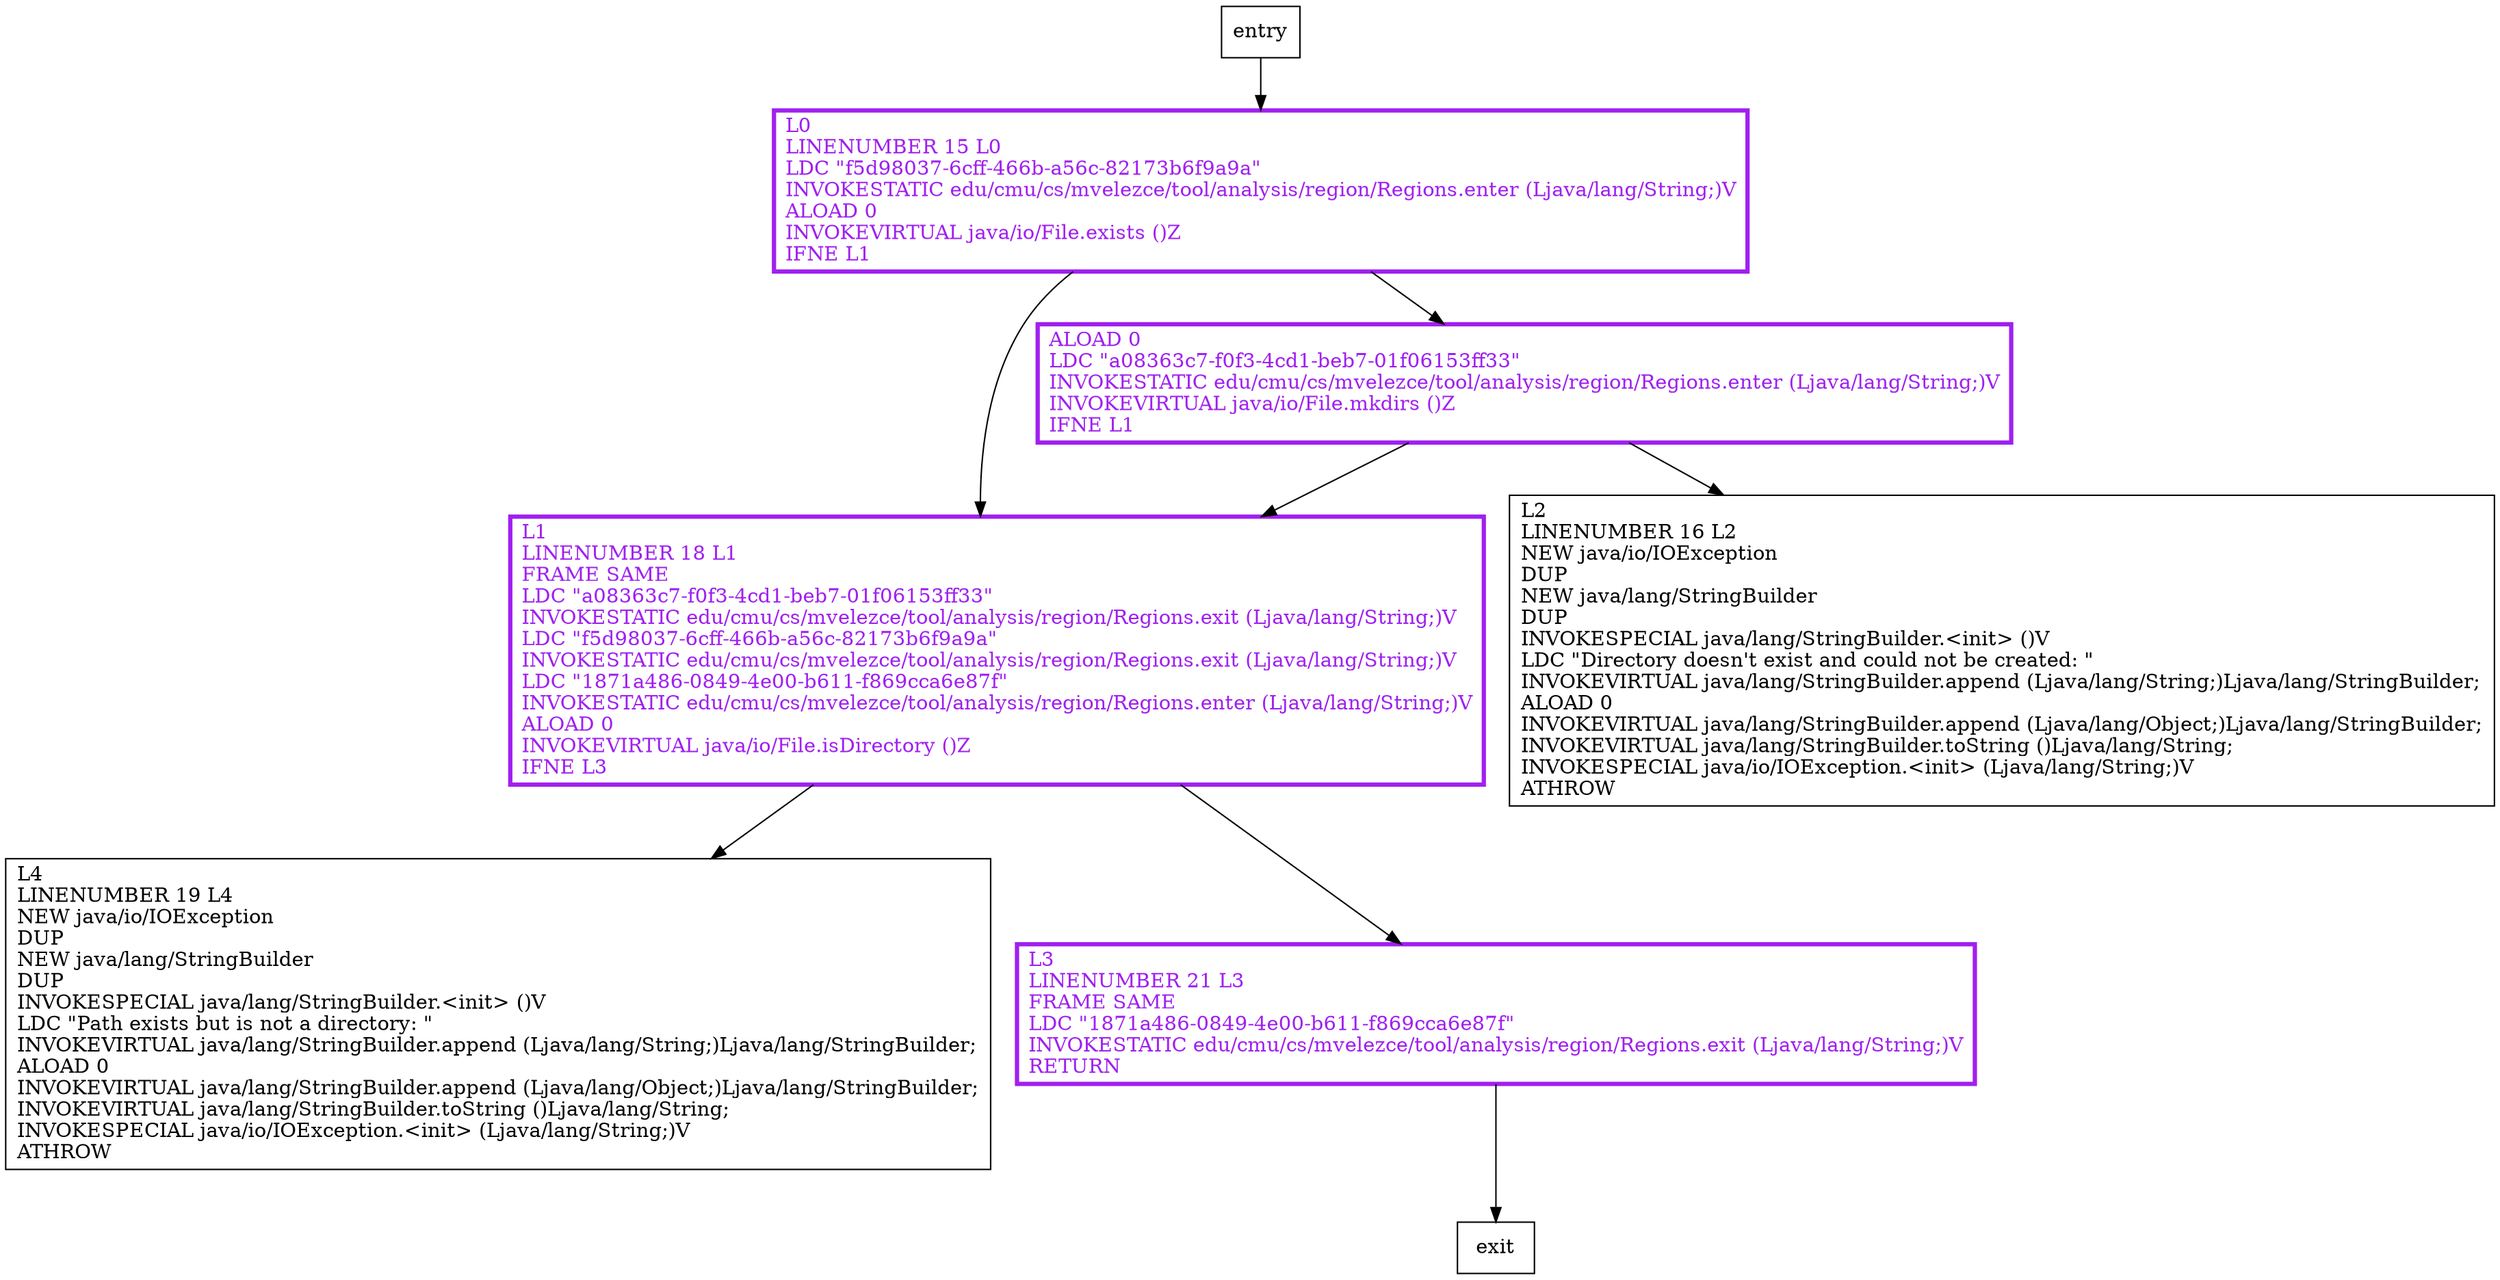 digraph produceDirectory {
node [shape=record];
359262679 [label="ALOAD 0\lLDC \"a08363c7-f0f3-4cd1-beb7-01f06153ff33\"\lINVOKESTATIC edu/cmu/cs/mvelezce/tool/analysis/region/Regions.enter (Ljava/lang/String;)V\lINVOKEVIRTUAL java/io/File.mkdirs ()Z\lIFNE L1\l"];
1747002757 [label="L1\lLINENUMBER 18 L1\lFRAME SAME\lLDC \"a08363c7-f0f3-4cd1-beb7-01f06153ff33\"\lINVOKESTATIC edu/cmu/cs/mvelezce/tool/analysis/region/Regions.exit (Ljava/lang/String;)V\lLDC \"f5d98037-6cff-466b-a56c-82173b6f9a9a\"\lINVOKESTATIC edu/cmu/cs/mvelezce/tool/analysis/region/Regions.exit (Ljava/lang/String;)V\lLDC \"1871a486-0849-4e00-b611-f869cca6e87f\"\lINVOKESTATIC edu/cmu/cs/mvelezce/tool/analysis/region/Regions.enter (Ljava/lang/String;)V\lALOAD 0\lINVOKEVIRTUAL java/io/File.isDirectory ()Z\lIFNE L3\l"];
83922010 [label="L4\lLINENUMBER 19 L4\lNEW java/io/IOException\lDUP\lNEW java/lang/StringBuilder\lDUP\lINVOKESPECIAL java/lang/StringBuilder.\<init\> ()V\lLDC \"Path exists but is not a directory: \"\lINVOKEVIRTUAL java/lang/StringBuilder.append (Ljava/lang/String;)Ljava/lang/StringBuilder;\lALOAD 0\lINVOKEVIRTUAL java/lang/StringBuilder.append (Ljava/lang/Object;)Ljava/lang/StringBuilder;\lINVOKEVIRTUAL java/lang/StringBuilder.toString ()Ljava/lang/String;\lINVOKESPECIAL java/io/IOException.\<init\> (Ljava/lang/String;)V\lATHROW\l"];
1817431604 [label="L2\lLINENUMBER 16 L2\lNEW java/io/IOException\lDUP\lNEW java/lang/StringBuilder\lDUP\lINVOKESPECIAL java/lang/StringBuilder.\<init\> ()V\lLDC \"Directory doesn't exist and could not be created: \"\lINVOKEVIRTUAL java/lang/StringBuilder.append (Ljava/lang/String;)Ljava/lang/StringBuilder;\lALOAD 0\lINVOKEVIRTUAL java/lang/StringBuilder.append (Ljava/lang/Object;)Ljava/lang/StringBuilder;\lINVOKEVIRTUAL java/lang/StringBuilder.toString ()Ljava/lang/String;\lINVOKESPECIAL java/io/IOException.\<init\> (Ljava/lang/String;)V\lATHROW\l"];
374590613 [label="L0\lLINENUMBER 15 L0\lLDC \"f5d98037-6cff-466b-a56c-82173b6f9a9a\"\lINVOKESTATIC edu/cmu/cs/mvelezce/tool/analysis/region/Regions.enter (Ljava/lang/String;)V\lALOAD 0\lINVOKEVIRTUAL java/io/File.exists ()Z\lIFNE L1\l"];
1693220943 [label="L3\lLINENUMBER 21 L3\lFRAME SAME\lLDC \"1871a486-0849-4e00-b611-f869cca6e87f\"\lINVOKESTATIC edu/cmu/cs/mvelezce/tool/analysis/region/Regions.exit (Ljava/lang/String;)V\lRETURN\l"];
entry;
exit;
entry -> 374590613;
359262679 -> 1747002757;
359262679 -> 1817431604;
1747002757 -> 83922010;
1747002757 -> 1693220943;
374590613 -> 359262679;
374590613 -> 1747002757;
1693220943 -> exit;
359262679[fontcolor="purple", penwidth=3, color="purple"];
1747002757[fontcolor="purple", penwidth=3, color="purple"];
374590613[fontcolor="purple", penwidth=3, color="purple"];
1693220943[fontcolor="purple", penwidth=3, color="purple"];
}
